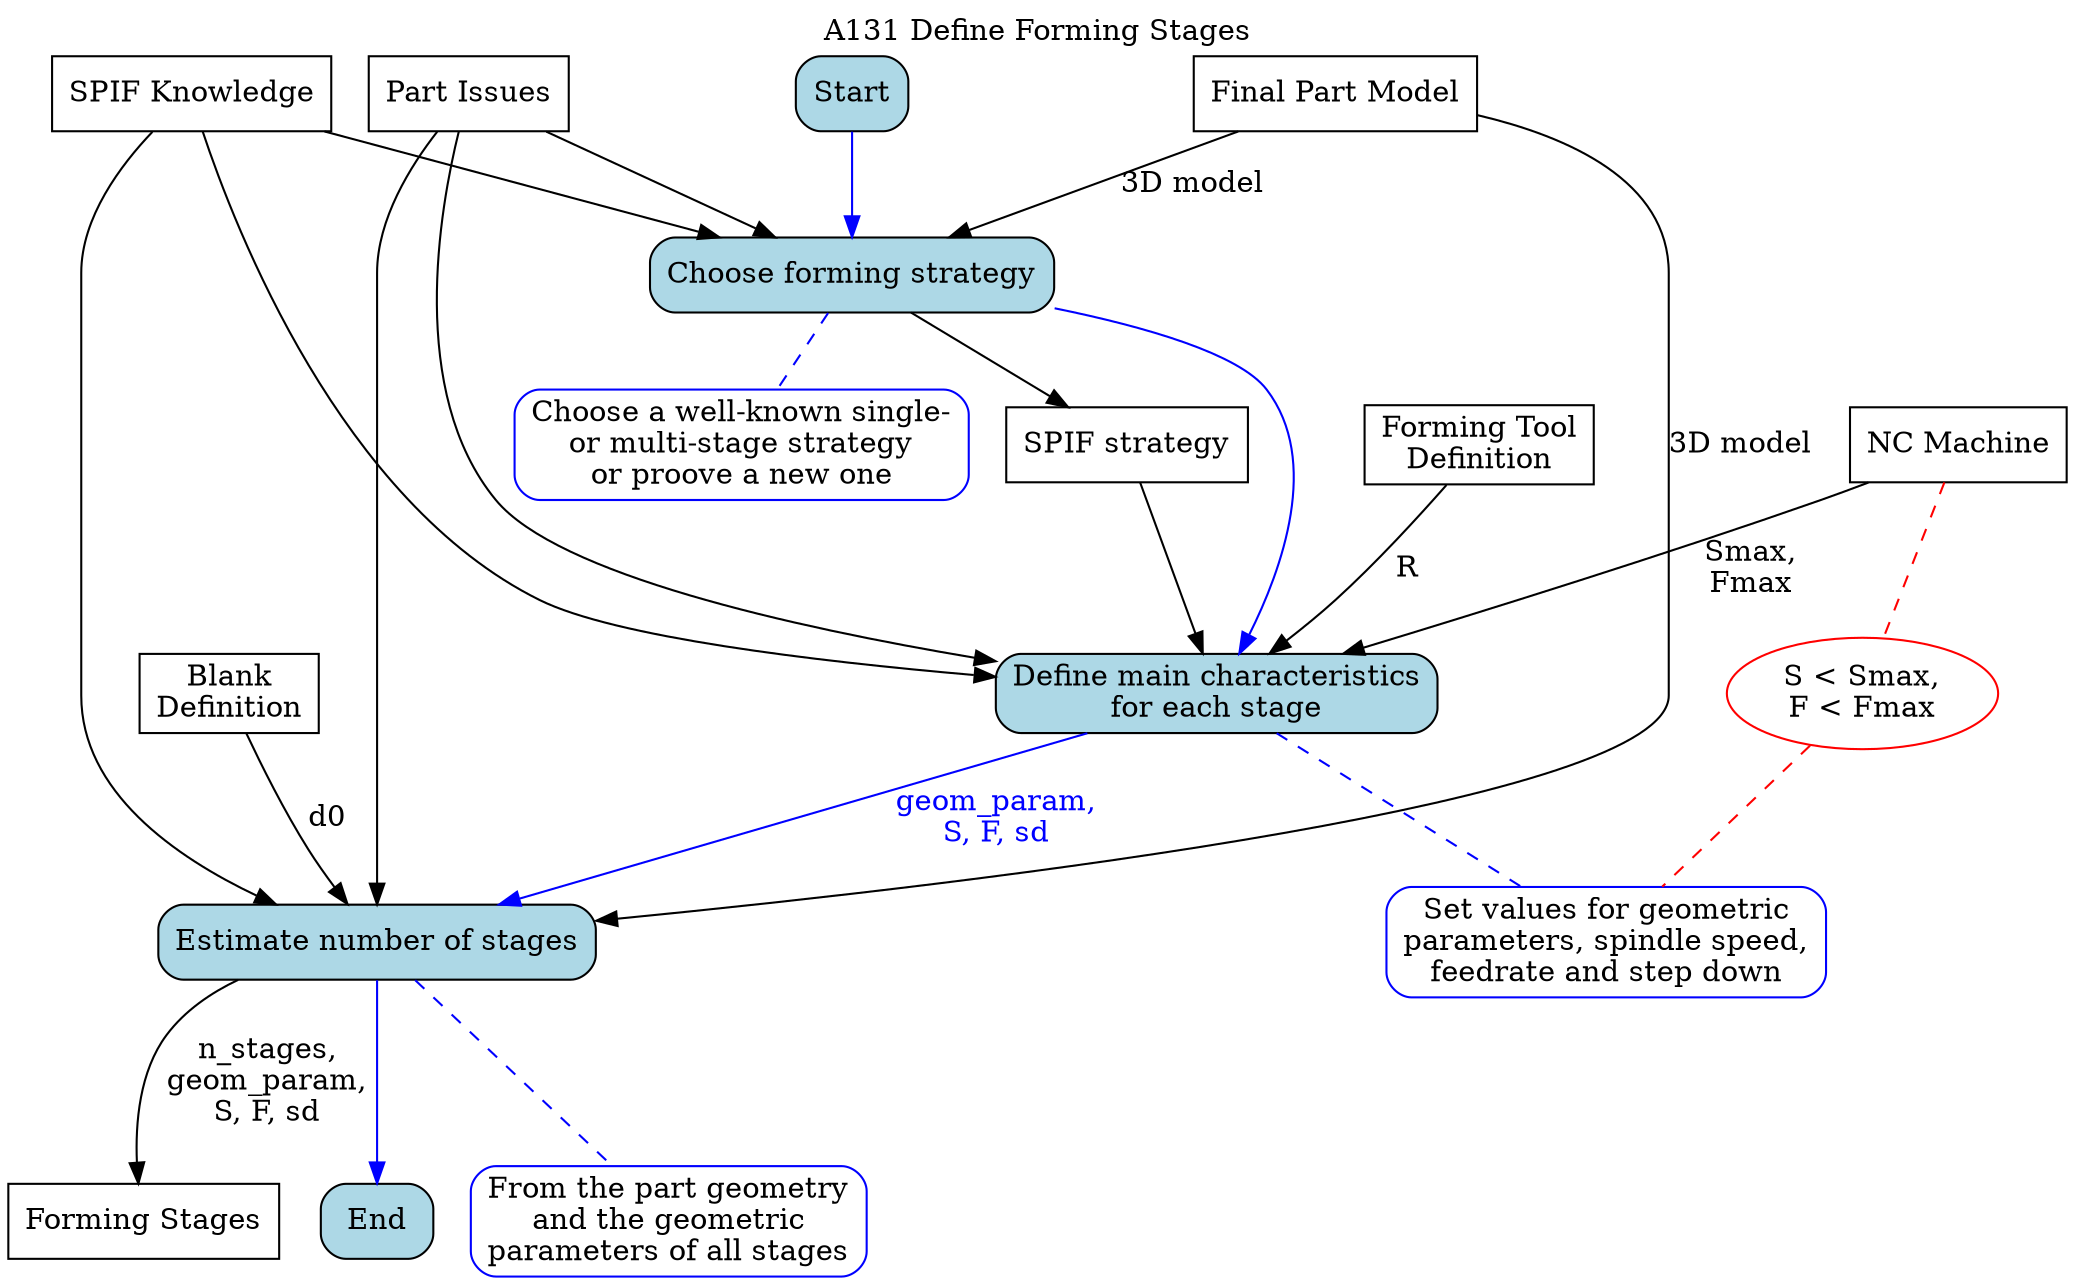 digraph behaviourmodel {


# activity title
labelloc="t"
label="A131 Define Forming Stages"

# inputs and outputs
node [shape=box, style=filled, fillcolor=white, color=black]
issues [label="Part Issues"]
tool [label="Forming Tool\nDefinition"]
blank [label="Blank\nDefinition"]
part [label="Final Part Model"]
strategy [label="SPIF strategy"]
stages [label="Forming Stages"]
machine [label="NC Machine"]
knowledge [label="SPIF Knowledge"]

# mechanisms
node [shape=box, style=filled, fillcolor=white, color=green]

# tasks definition
node [shape=box, style="filled, rounded", fillcolor=lightblue, color=black]
Start
t1 [label="Choose forming strategy"]
t2 [label="Define main characteristics\nfor each stage"]
t3 [label="Estimate number of stages"]
End

# rules
node [shape=box, style="filled, rounded", fillcolor=white, color=blue]
r1 [label="Choose a well-known single-\nor multi-stage strategy\nor proove a new one"]
r2 [label="Set values for geometric\nparameters, spindle speed,\nfeedrate and step down"]
r3 [label="From the part geometry\nand the geometric\nparameters of all stages"]

# attaching rules
edge [dir=none, color=blue, style=dashed]
t1 -> r1
t2 -> r2
t3 -> r3

# task sequence
edge [dir=forward, color=blue, fontcolor=blue, style=solid]
Start -> t1
t1 -> t2
t2 -> t3 [label="geom_param,\nS, F, sd"]
t3 -> End

# attaching mechanisms
edge [dir=none, color=green, style=dashed]

# attaching inputs and outputs
edge [dir=forward, color=black, fontcolor=black, style=solid]
knowledge -> {t1 t2 t3}
t1 -> strategy -> t2
issues -> {t1 t2 t3}
tool -> t2 [label="R"]
blank -> t3 [label="d0"]
part -> {t1 t3} [label="3D model"]
t3 -> stages [label="n_stages,\ngeom_param,\nS, F, sd"]
machine -> t2 [label="Smax,\nFmax"]

# constraints
node [shape=ellipse, style=filled, fillcolor=white, color=red]
maxspeeds [label="S < Smax,\nF < Fmax"]

# attaching constraints
edge [dir=none, color=red, style=dashed]
machine -> maxspeeds -> r2

}

